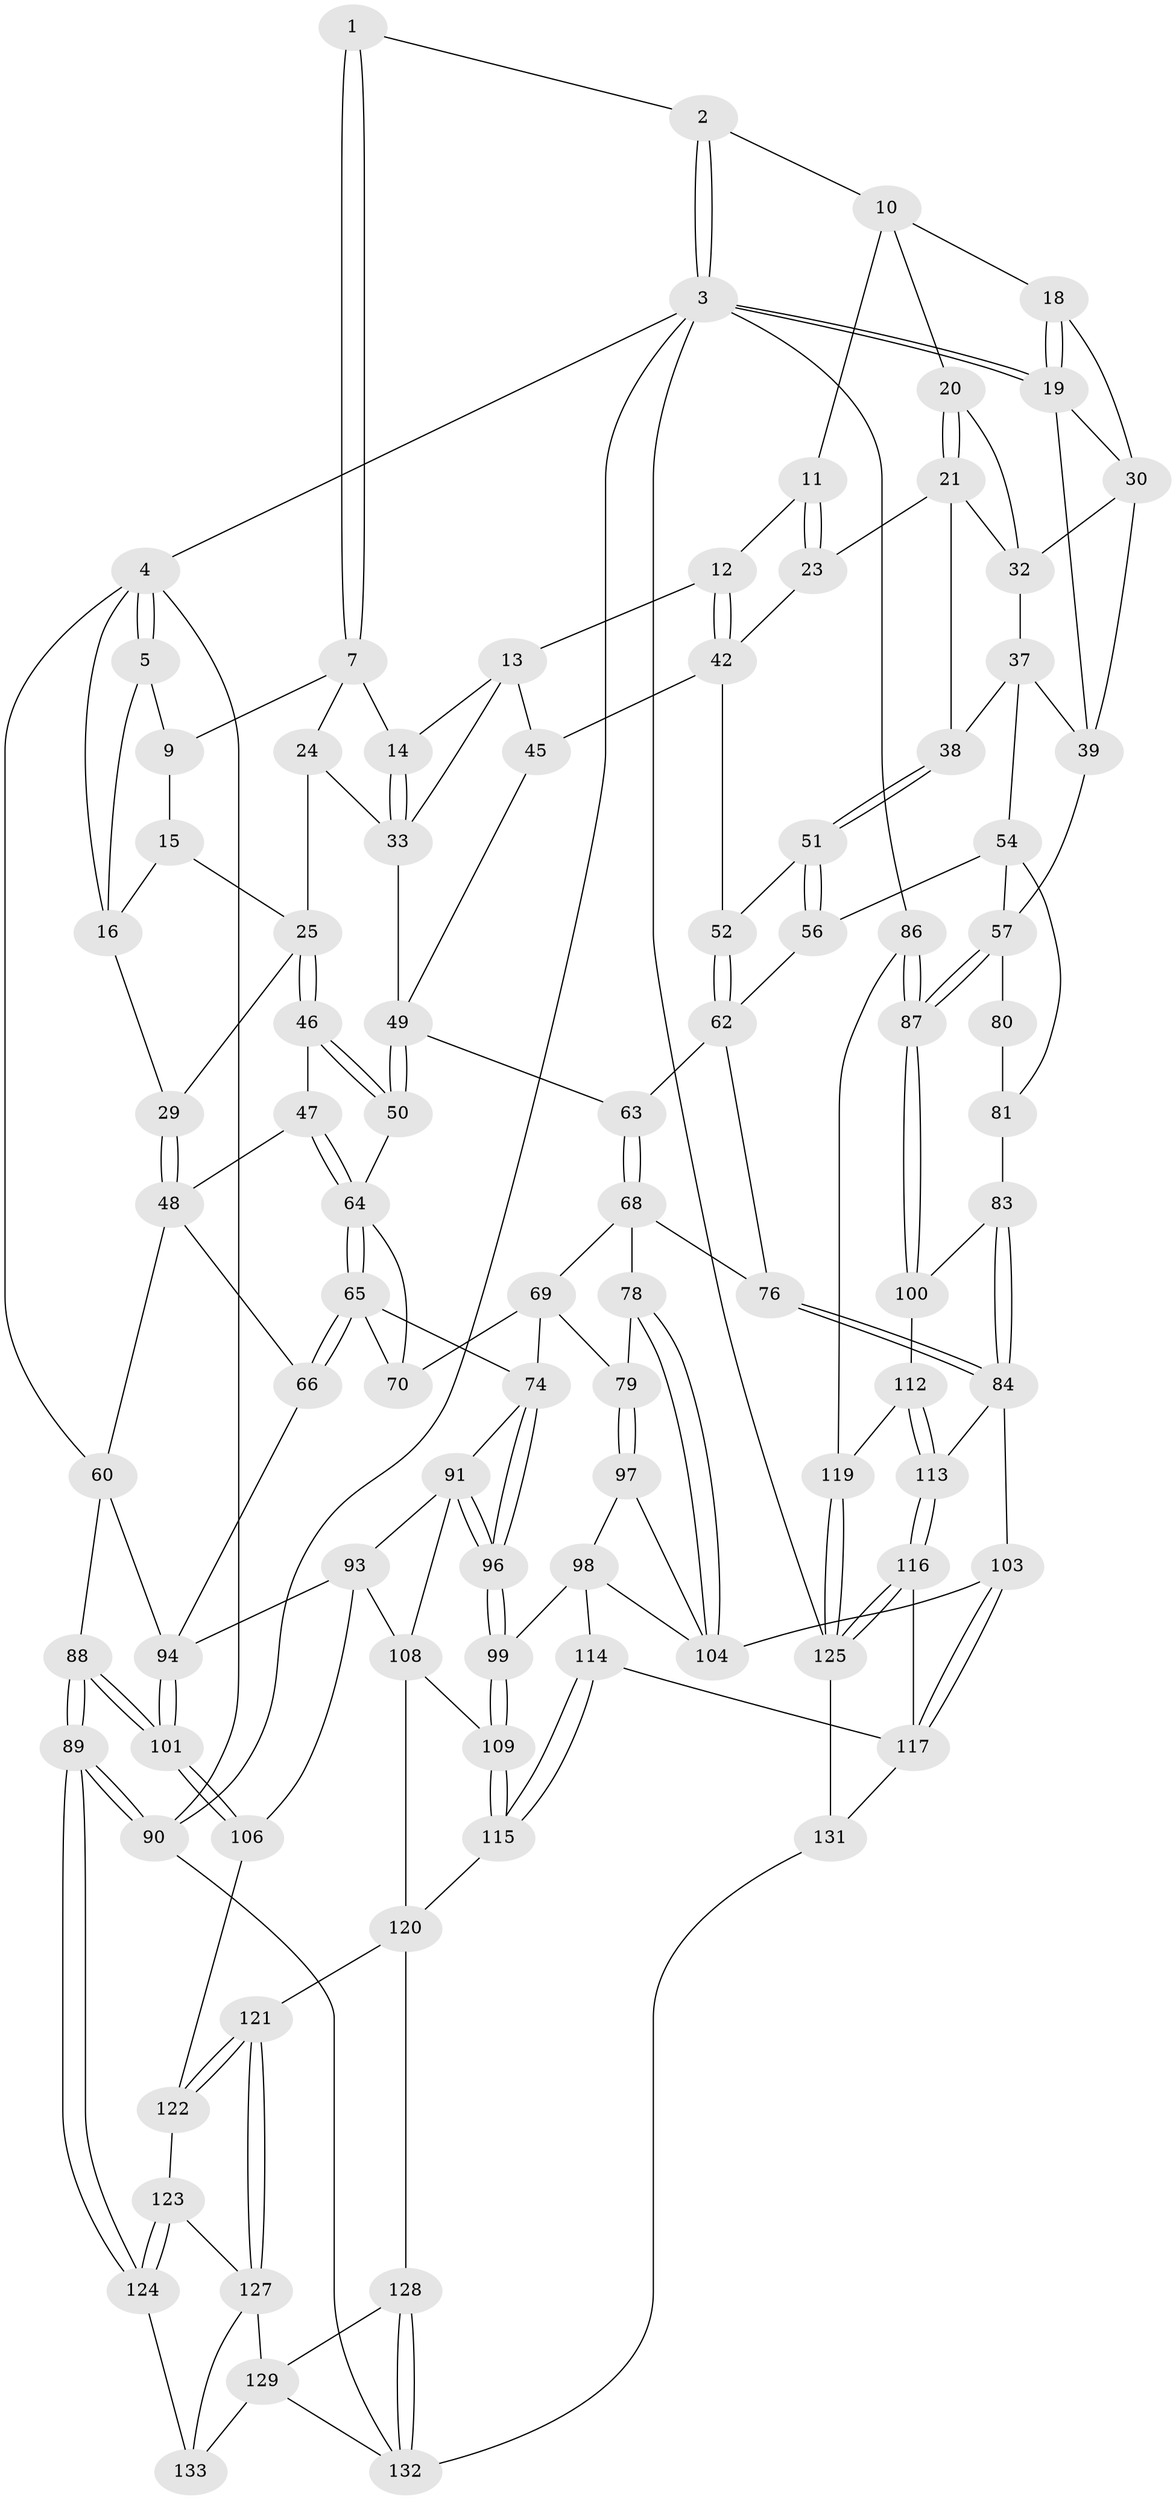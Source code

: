 // original degree distribution, {3: 0.014705882352941176, 4: 0.25, 6: 0.23529411764705882, 5: 0.5}
// Generated by graph-tools (version 1.1) at 2025/11/02/27/25 16:11:58]
// undirected, 95 vertices, 211 edges
graph export_dot {
graph [start="1"]
  node [color=gray90,style=filled];
  1 [pos="+0.4371907657793636+0"];
  2 [pos="+0.7218909442439001+0"];
  3 [pos="+1+0",super="+85"];
  4 [pos="+0+0",super="+28"];
  5 [pos="+0.026828949764394136+0",super="+6"];
  7 [pos="+0.45987427869283376+0.06179906702302343",super="+8"];
  9 [pos="+0.3061759630195092+0.075129810578939"];
  10 [pos="+0.7431858475896586+0",super="+17"];
  11 [pos="+0.7430570546517156+0"];
  12 [pos="+0.5990586531023757+0.13578261079088938"];
  13 [pos="+0.598361751852983+0.13599339672923122",super="+43"];
  14 [pos="+0.4914902883778855+0.09197709140770936"];
  15 [pos="+0.2607282612525751+0.09808705113125427"];
  16 [pos="+0.1816585630900607+0.07062399240869001",super="+27"];
  18 [pos="+0.9488793932734904+0.09074905199224086"];
  19 [pos="+1+0",super="+35"];
  20 [pos="+0.8169048741958315+0.08904914858003307"];
  21 [pos="+0.7727530096562392+0.17392228850335453",super="+22"];
  23 [pos="+0.7213195170160694+0.20524445140769196"];
  24 [pos="+0.36308944943300997+0.17329427488284016"];
  25 [pos="+0.33565413597057+0.18906199748904695",super="+26"];
  29 [pos="+0.15655457789960187+0.26275723814680135"];
  30 [pos="+0.9361629116615693+0.15011067868143843",super="+31"];
  32 [pos="+0.8468290792317177+0.168992035968197",super="+36"];
  33 [pos="+0.47090194854681866+0.20864661328447004",super="+34"];
  37 [pos="+0.833951003285642+0.2616047851263248",super="+40"];
  38 [pos="+0.7741507006258983+0.26435231048326036"];
  39 [pos="+0.9439328960731452+0.26155801955911984",super="+41"];
  42 [pos="+0.6869512851897819+0.20420548417283296",super="+44"];
  45 [pos="+0.5664207197358911+0.3110566847819261"];
  46 [pos="+0.34330234009317023+0.28623075088137073"];
  47 [pos="+0.19571278993225283+0.31738655630196516"];
  48 [pos="+0.15731576779665452+0.2906051686729026",super="+59"];
  49 [pos="+0.43148910307241684+0.3394236791097357",super="+53"];
  50 [pos="+0.4218067761302003+0.34721700618797474"];
  51 [pos="+0.7173566686878613+0.363505849270382"];
  52 [pos="+0.6276607728535566+0.35324555151239595"];
  54 [pos="+0.8809579109283465+0.38382814386767394",super="+55"];
  56 [pos="+0.7860948111537898+0.4430605344011205"];
  57 [pos="+1+0.48823097073135113",super="+58"];
  60 [pos="+0+0.4090002889325136",super="+61"];
  62 [pos="+0.6042889861335164+0.4261772762131538",super="+71"];
  63 [pos="+0.5318273589864587+0.47211386934266625"];
  64 [pos="+0.2724155317509294+0.416294400580785",super="+67"];
  65 [pos="+0.27265802596323124+0.46755673256462266",super="+72"];
  66 [pos="+0.13900178539363073+0.5344766531024386"];
  68 [pos="+0.5275031602687907+0.47627069679960965",super="+77"];
  69 [pos="+0.45633652404188546+0.4582096936658828",super="+73"];
  70 [pos="+0.43888601750583967+0.4312793391608221"];
  74 [pos="+0.3569841245153878+0.5411097115434321",super="+75"];
  76 [pos="+0.6948237816687717+0.5944531878894787"];
  78 [pos="+0.4921594109791591+0.6018236124342848"];
  79 [pos="+0.4686673541716224+0.603775205601031"];
  80 [pos="+0.9837814712072989+0.5056473973025933"];
  81 [pos="+0.839349077703696+0.4784917679892389",super="+82"];
  83 [pos="+0.8665646034292522+0.6276386182211785"];
  84 [pos="+0.7042437394915274+0.6219428399671989",super="+102"];
  86 [pos="+1+0.7426489358808711"];
  87 [pos="+1+0.7133367143572525"];
  88 [pos="+0+0.6949785864544503"];
  89 [pos="+0+0.8727012468402968"];
  90 [pos="+0+1"];
  91 [pos="+0.25318268862929744+0.6324352299652545",super="+92"];
  93 [pos="+0.1552256060965576+0.5936372157859412",super="+105"];
  94 [pos="+0.13454341916595738+0.5449351421131445",super="+95"];
  96 [pos="+0.341876245667843+0.6725888064293297"];
  97 [pos="+0.43222970174658126+0.6494980352781377"];
  98 [pos="+0.4128784658894339+0.6642474248823232",super="+111"];
  99 [pos="+0.35205746102978086+0.6850359365162211"];
  100 [pos="+0.8866085361995366+0.647666102199138"];
  101 [pos="+0+0.6927362391618032"];
  103 [pos="+0.6365157613260575+0.7012383069297408"];
  104 [pos="+0.5628172698193105+0.7195981308210588",super="+107"];
  106 [pos="+0.0368327835858604+0.7198341326245328"];
  108 [pos="+0.18449694342201794+0.7311967046868219",super="+110"];
  109 [pos="+0.33875156839311943+0.7746927613629763"];
  112 [pos="+0.8599266153082681+0.7482580221866165"];
  113 [pos="+0.7703814661650392+0.7875634445383924"];
  114 [pos="+0.49209077298252907+0.8287299681585338"];
  115 [pos="+0.34897255394543064+0.801311718477427"];
  116 [pos="+0.7628683355871242+0.8790852377831981"];
  117 [pos="+0.6391139560833312+0.8852172832324091",super="+118"];
  119 [pos="+0.907902598185388+0.7805905250880534"];
  120 [pos="+0.16778948935839355+0.829382198074255",super="+126"];
  121 [pos="+0.16128799022848916+0.8377336517964975"];
  122 [pos="+0.078502150998974+0.7840062992723086"];
  123 [pos="+0.06210171379281205+0.8543880791715035"];
  124 [pos="+0+0.8825740073976532"];
  125 [pos="+0.8456392762292262+0.968369368135491",super="+136"];
  127 [pos="+0.15263429965881414+0.8663043317750837",super="+130"];
  128 [pos="+0.304293721649077+0.9475297415811879"];
  129 [pos="+0.22481175644150947+0.9331226701791773",super="+134"];
  131 [pos="+0.47525191595346555+1"];
  132 [pos="+0.4310757612626113+1",super="+135"];
  133 [pos="+0.107974680181951+0.941926050392444"];
  1 -- 2;
  1 -- 7;
  1 -- 7;
  2 -- 3;
  2 -- 3;
  2 -- 10;
  3 -- 4;
  3 -- 19;
  3 -- 19;
  3 -- 90;
  3 -- 125;
  3 -- 86;
  4 -- 5;
  4 -- 5;
  4 -- 90;
  4 -- 16;
  4 -- 60;
  5 -- 16;
  5 -- 9;
  7 -- 14;
  7 -- 24;
  7 -- 9;
  9 -- 15;
  10 -- 11;
  10 -- 18;
  10 -- 20;
  11 -- 12;
  11 -- 23;
  11 -- 23;
  12 -- 13;
  12 -- 42;
  12 -- 42;
  13 -- 14;
  13 -- 33;
  13 -- 45;
  14 -- 33;
  14 -- 33;
  15 -- 16;
  15 -- 25;
  16 -- 29;
  18 -- 19;
  18 -- 19;
  18 -- 30;
  19 -- 30;
  19 -- 39;
  20 -- 21;
  20 -- 21;
  20 -- 32;
  21 -- 32;
  21 -- 38;
  21 -- 23;
  23 -- 42;
  24 -- 25;
  24 -- 33;
  25 -- 46;
  25 -- 46;
  25 -- 29;
  29 -- 48;
  29 -- 48;
  30 -- 32;
  30 -- 39;
  32 -- 37;
  33 -- 49;
  37 -- 38;
  37 -- 54;
  37 -- 39;
  38 -- 51;
  38 -- 51;
  39 -- 57;
  42 -- 52;
  42 -- 45;
  45 -- 49;
  46 -- 47;
  46 -- 50;
  46 -- 50;
  47 -- 48;
  47 -- 64;
  47 -- 64;
  48 -- 66;
  48 -- 60;
  49 -- 50;
  49 -- 50;
  49 -- 63;
  50 -- 64;
  51 -- 52;
  51 -- 56;
  51 -- 56;
  52 -- 62;
  52 -- 62;
  54 -- 57;
  54 -- 56;
  54 -- 81;
  56 -- 62;
  57 -- 87;
  57 -- 87;
  57 -- 80;
  60 -- 94;
  60 -- 88;
  62 -- 63;
  62 -- 76;
  63 -- 68;
  63 -- 68;
  64 -- 65;
  64 -- 65;
  64 -- 70;
  65 -- 66;
  65 -- 66;
  65 -- 70;
  65 -- 74;
  66 -- 94;
  68 -- 69;
  68 -- 78;
  68 -- 76;
  69 -- 70;
  69 -- 74;
  69 -- 79;
  74 -- 96;
  74 -- 96;
  74 -- 91;
  76 -- 84;
  76 -- 84;
  78 -- 79;
  78 -- 104;
  78 -- 104;
  79 -- 97;
  79 -- 97;
  80 -- 81 [weight=2];
  81 -- 83;
  83 -- 84;
  83 -- 84;
  83 -- 100;
  84 -- 113;
  84 -- 103;
  86 -- 87;
  86 -- 87;
  86 -- 119;
  87 -- 100;
  87 -- 100;
  88 -- 89;
  88 -- 89;
  88 -- 101;
  88 -- 101;
  89 -- 90;
  89 -- 90;
  89 -- 124;
  89 -- 124;
  90 -- 132;
  91 -- 96;
  91 -- 96;
  91 -- 108;
  91 -- 93;
  93 -- 94;
  93 -- 106;
  93 -- 108;
  94 -- 101;
  94 -- 101;
  96 -- 99;
  96 -- 99;
  97 -- 98;
  97 -- 104;
  98 -- 99;
  98 -- 104;
  98 -- 114;
  99 -- 109;
  99 -- 109;
  100 -- 112;
  101 -- 106;
  101 -- 106;
  103 -- 104;
  103 -- 117;
  103 -- 117;
  106 -- 122;
  108 -- 120;
  108 -- 109;
  109 -- 115;
  109 -- 115;
  112 -- 113;
  112 -- 113;
  112 -- 119;
  113 -- 116;
  113 -- 116;
  114 -- 115;
  114 -- 115;
  114 -- 117;
  115 -- 120;
  116 -- 117;
  116 -- 125;
  116 -- 125;
  117 -- 131;
  119 -- 125;
  119 -- 125;
  120 -- 121;
  120 -- 128;
  121 -- 122;
  121 -- 122;
  121 -- 127;
  121 -- 127;
  122 -- 123;
  123 -- 124;
  123 -- 124;
  123 -- 127;
  124 -- 133;
  125 -- 131;
  127 -- 129;
  127 -- 133;
  128 -- 129;
  128 -- 132;
  128 -- 132;
  129 -- 133;
  129 -- 132;
  131 -- 132;
}

